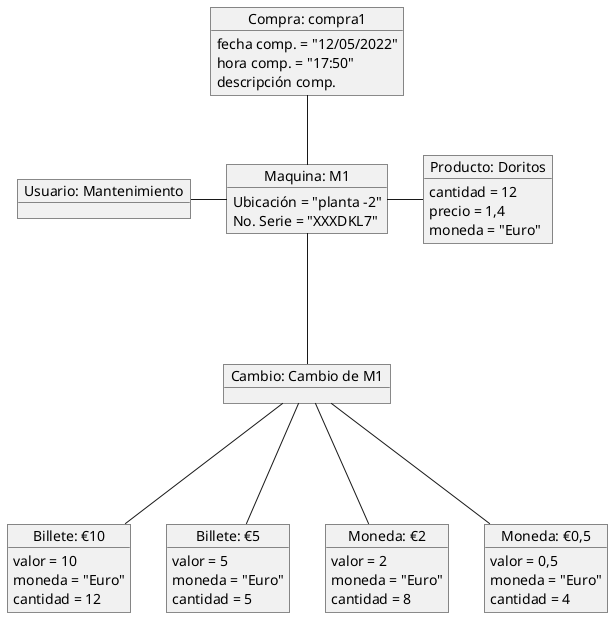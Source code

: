 @startuml objetos
object "Maquina: M1" as maq1{
Ubicación = "planta -2"
No. Serie = "XXXDKL7"
}

object "Compra: compra1" as comp1{
fecha comp. = "12/05/2022"
hora comp. = "17:50"
descripción comp. 
}

object "Usuario: Mantenimiento" as man1{
}

object "Billete: €10" as b10{
valor = 10
moneda = "Euro"
cantidad = 12
}

object "Billete: €5" as b5{
valor = 5
moneda = "Euro"
cantidad = 5
}

object "Moneda: €2" as m2{
valor = 2
moneda = "Euro"
cantidad = 8
}

object "Moneda: €0,5" as m05{
valor = 0,5
moneda = "Euro"
cantidad = 4
}

object "Cambio: Cambio de M1" as cambio{
}

object "Producto: Doritos" as pro1{
cantidad = 12
precio = 1,4
moneda = "Euro"
}

maq1 --u comp1
maq1 --l man1 

maq1 --r pro1
maq1 --- cambio

cambio --- b10
cambio --- b5
cambio --- m2
cambio --- m05
@enduml